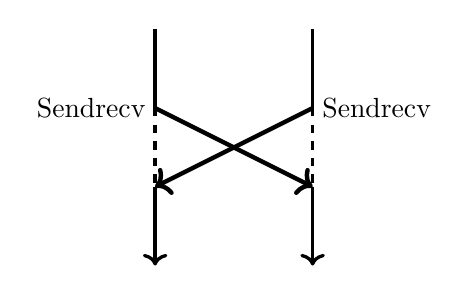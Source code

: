 \begin{tikzpicture}
  \draw[very thick]        (0,3) -- (0,2);
  \draw[very thick,dashed] (0,2) -- (0,1);
  \draw[very thick,->]     (0,1) -- (0,0);
  \node[left] at (0,2) {Sendrecv};
  \draw[ultra thick,->]    (0,2) -- (2,1);
  \draw[very thick]        (2,3) -- (2,2);
  \draw[very thick,dashed] (2,2) -- (2,1);
  \draw[very thick,->]     (2,1) -- (2,0);
  \node[right] at (2,2) {Sendrecv};
  \draw[ultra thick,->]    (2,2) -- (0,1);
\end{tikzpicture}
